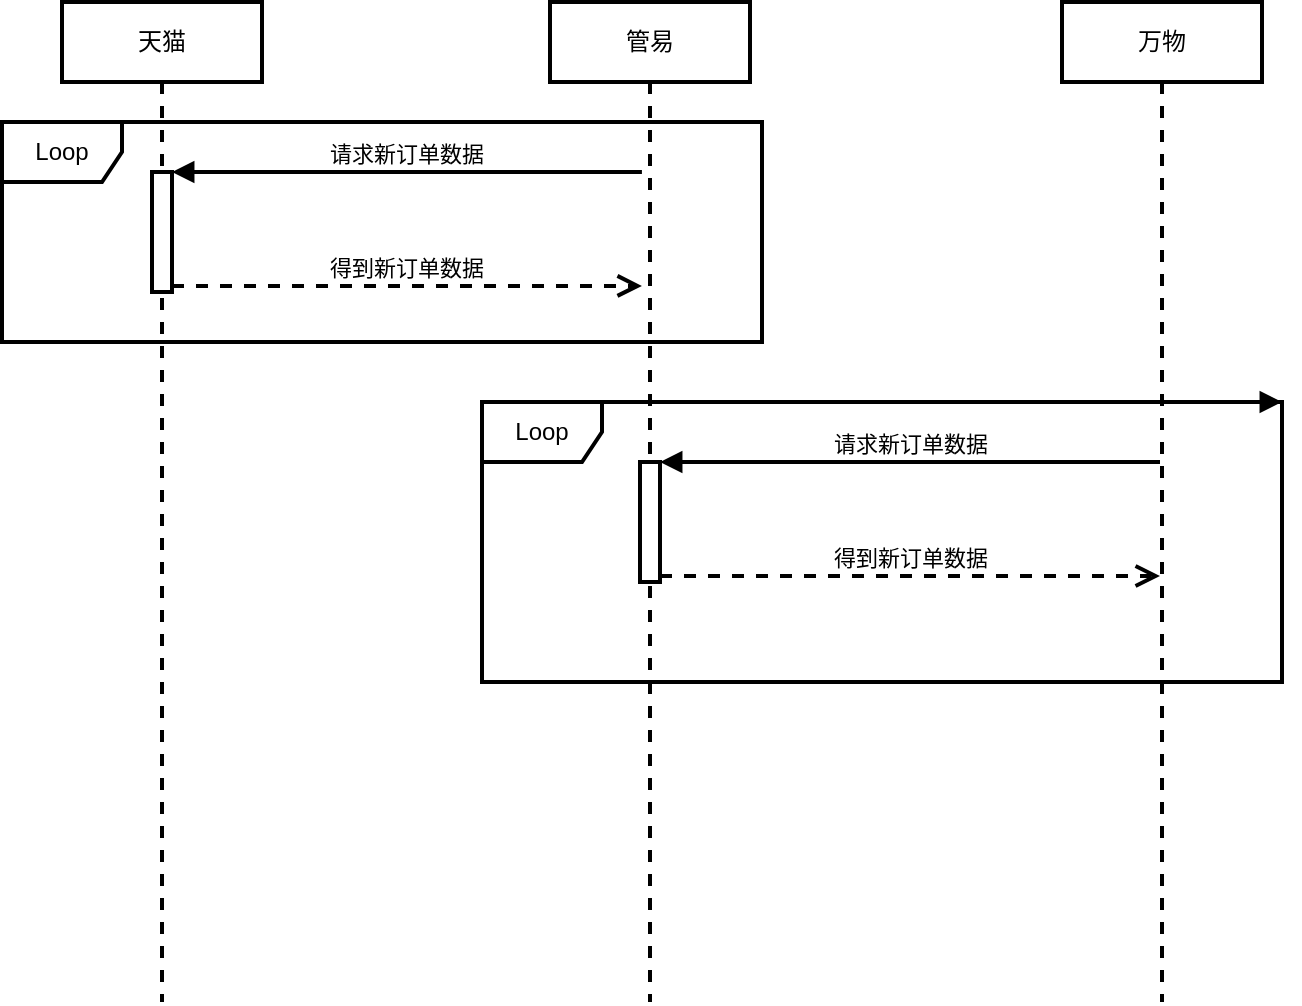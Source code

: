 <mxfile version="15.0.3" type="github">
  <diagram id="whB056ITK_saqM8qdYbF" name="第 1 页">
    <mxGraphModel dx="946" dy="614" grid="1" gridSize="10" guides="1" tooltips="1" connect="1" arrows="1" fold="1" page="1" pageScale="1" pageWidth="827" pageHeight="1169" math="0" shadow="0">
      <root>
        <mxCell id="0" />
        <mxCell id="1" parent="0" />
        <mxCell id="VWlpAd-hLSIRdyvLwYWZ-1" value="天猫" style="shape=umlLifeline;perimeter=lifelinePerimeter;whiteSpace=wrap;html=1;container=1;collapsible=0;recursiveResize=0;outlineConnect=0;strokeWidth=2;" vertex="1" parent="1">
          <mxGeometry x="110" y="120" width="100" height="500" as="geometry" />
        </mxCell>
        <mxCell id="VWlpAd-hLSIRdyvLwYWZ-2" value="万物" style="shape=umlLifeline;perimeter=lifelinePerimeter;whiteSpace=wrap;html=1;container=1;collapsible=0;recursiveResize=0;outlineConnect=0;strokeWidth=2;" vertex="1" parent="1">
          <mxGeometry x="610" y="120" width="100" height="500" as="geometry" />
        </mxCell>
        <mxCell id="VWlpAd-hLSIRdyvLwYWZ-3" value="管易" style="shape=umlLifeline;perimeter=lifelinePerimeter;whiteSpace=wrap;html=1;container=1;collapsible=0;recursiveResize=0;outlineConnect=0;strokeWidth=2;" vertex="1" parent="1">
          <mxGeometry x="354" y="120" width="100" height="500" as="geometry" />
        </mxCell>
        <mxCell id="VWlpAd-hLSIRdyvLwYWZ-4" value="" style="html=1;points=[];perimeter=orthogonalPerimeter;strokeWidth=2;" vertex="1" parent="VWlpAd-hLSIRdyvLwYWZ-3">
          <mxGeometry x="45" y="230" width="10" height="60" as="geometry" />
        </mxCell>
        <mxCell id="VWlpAd-hLSIRdyvLwYWZ-5" value="Loop" style="shape=umlFrame;whiteSpace=wrap;html=1;strokeWidth=2;" vertex="1" parent="1">
          <mxGeometry x="80" y="180" width="380" height="110" as="geometry" />
        </mxCell>
        <mxCell id="VWlpAd-hLSIRdyvLwYWZ-6" value="" style="html=1;points=[];perimeter=orthogonalPerimeter;strokeWidth=2;" vertex="1" parent="1">
          <mxGeometry x="155" y="205" width="10" height="60" as="geometry" />
        </mxCell>
        <mxCell id="VWlpAd-hLSIRdyvLwYWZ-7" value="请求新订单数据" style="html=1;verticalAlign=bottom;endArrow=block;entryX=1;entryY=0;exitX=0.842;exitY=0.227;exitDx=0;exitDy=0;exitPerimeter=0;strokeWidth=2;" edge="1" parent="1" source="VWlpAd-hLSIRdyvLwYWZ-5" target="VWlpAd-hLSIRdyvLwYWZ-6">
          <mxGeometry relative="1" as="geometry">
            <mxPoint x="230" y="205" as="sourcePoint" />
          </mxGeometry>
        </mxCell>
        <mxCell id="VWlpAd-hLSIRdyvLwYWZ-8" value="得到新订单数据" style="html=1;verticalAlign=bottom;endArrow=open;dashed=1;endSize=8;exitX=1;exitY=0.95;strokeWidth=2;entryX=0.842;entryY=0.745;entryDx=0;entryDy=0;entryPerimeter=0;" edge="1" parent="1" source="VWlpAd-hLSIRdyvLwYWZ-6" target="VWlpAd-hLSIRdyvLwYWZ-5">
          <mxGeometry relative="1" as="geometry">
            <mxPoint x="400" y="260" as="targetPoint" />
          </mxGeometry>
        </mxCell>
        <mxCell id="VWlpAd-hLSIRdyvLwYWZ-9" value="请求新订单数据" style="html=1;verticalAlign=bottom;endArrow=block;entryX=1;entryY=0;strokeWidth=2;" edge="1" parent="1" source="VWlpAd-hLSIRdyvLwYWZ-2" target="VWlpAd-hLSIRdyvLwYWZ-4">
          <mxGeometry relative="1" as="geometry">
            <mxPoint x="660" y="350" as="sourcePoint" />
          </mxGeometry>
        </mxCell>
        <mxCell id="VWlpAd-hLSIRdyvLwYWZ-10" value="得到新订单数据" style="html=1;verticalAlign=bottom;endArrow=open;dashed=1;endSize=8;exitX=1;exitY=0.95;strokeWidth=2;" edge="1" parent="1" source="VWlpAd-hLSIRdyvLwYWZ-4" target="VWlpAd-hLSIRdyvLwYWZ-2">
          <mxGeometry relative="1" as="geometry">
            <mxPoint x="659" y="407" as="targetPoint" />
          </mxGeometry>
        </mxCell>
        <mxCell id="VWlpAd-hLSIRdyvLwYWZ-11" value="Loop" style="shape=umlFrame;whiteSpace=wrap;html=1;strokeWidth=2;" vertex="1" parent="1">
          <mxGeometry x="320" y="320" width="400" height="140" as="geometry" />
        </mxCell>
        <mxCell id="VWlpAd-hLSIRdyvLwYWZ-12" value="" style="html=1;verticalAlign=bottom;endArrow=block;entryX=1;entryY=0;strokeWidth=2;" edge="1" parent="1" source="VWlpAd-hLSIRdyvLwYWZ-2" target="VWlpAd-hLSIRdyvLwYWZ-11">
          <mxGeometry relative="1" as="geometry">
            <mxPoint x="659" y="350" as="sourcePoint" />
            <mxPoint x="409" y="350" as="targetPoint" />
          </mxGeometry>
        </mxCell>
      </root>
    </mxGraphModel>
  </diagram>
</mxfile>
